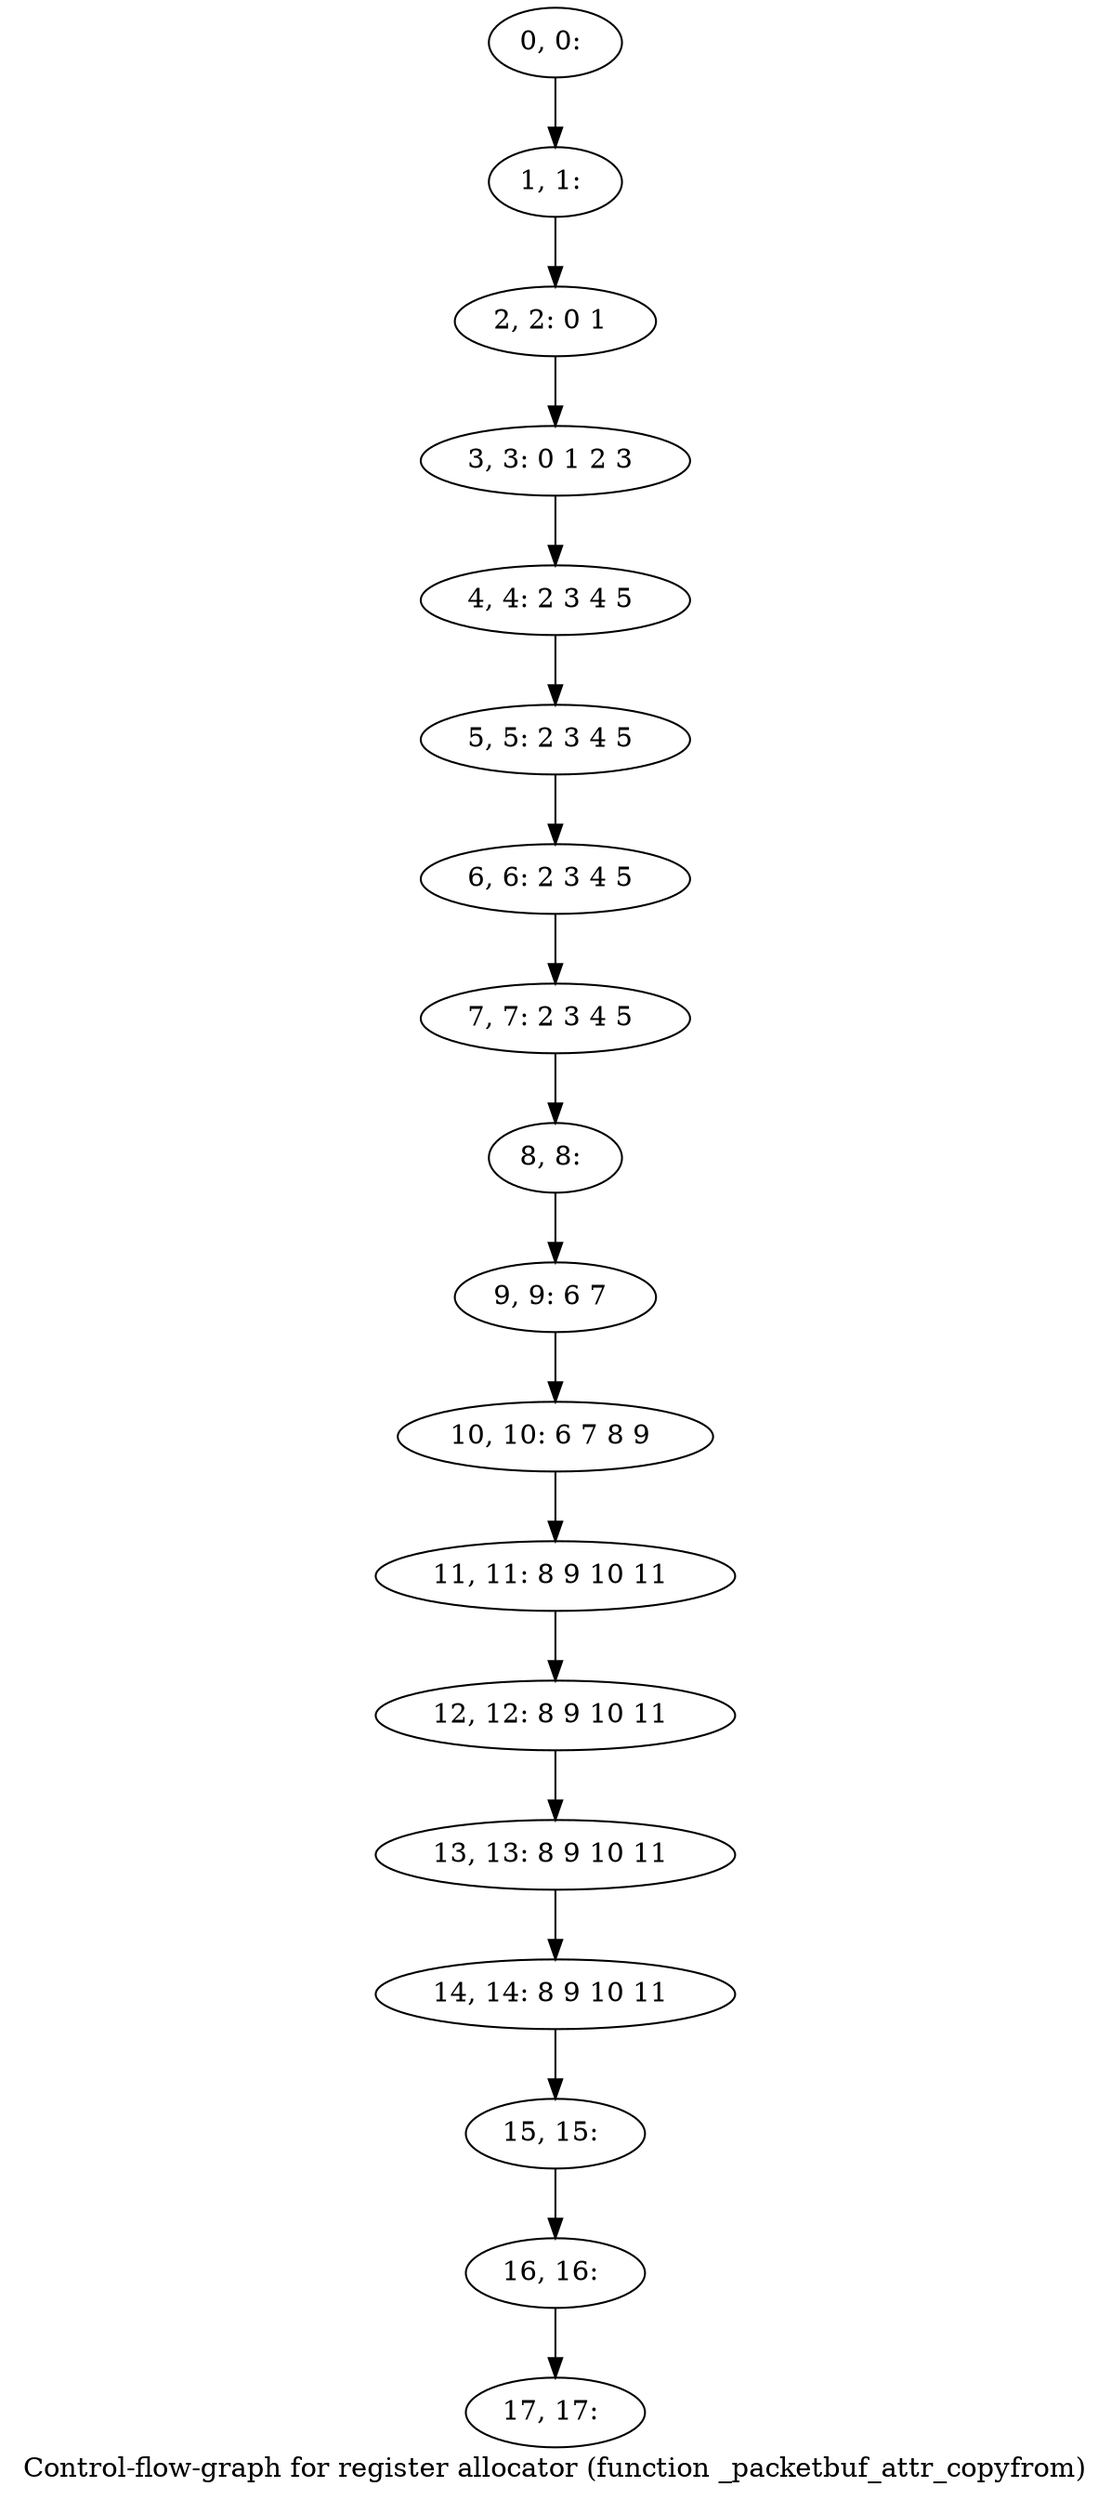 digraph G {
graph [label="Control-flow-graph for register allocator (function _packetbuf_attr_copyfrom)"]
0[label="0, 0: "];
1[label="1, 1: "];
2[label="2, 2: 0 1 "];
3[label="3, 3: 0 1 2 3 "];
4[label="4, 4: 2 3 4 5 "];
5[label="5, 5: 2 3 4 5 "];
6[label="6, 6: 2 3 4 5 "];
7[label="7, 7: 2 3 4 5 "];
8[label="8, 8: "];
9[label="9, 9: 6 7 "];
10[label="10, 10: 6 7 8 9 "];
11[label="11, 11: 8 9 10 11 "];
12[label="12, 12: 8 9 10 11 "];
13[label="13, 13: 8 9 10 11 "];
14[label="14, 14: 8 9 10 11 "];
15[label="15, 15: "];
16[label="16, 16: "];
17[label="17, 17: "];
0->1 ;
1->2 ;
2->3 ;
3->4 ;
4->5 ;
5->6 ;
6->7 ;
7->8 ;
8->9 ;
9->10 ;
10->11 ;
11->12 ;
12->13 ;
13->14 ;
14->15 ;
15->16 ;
16->17 ;
}
